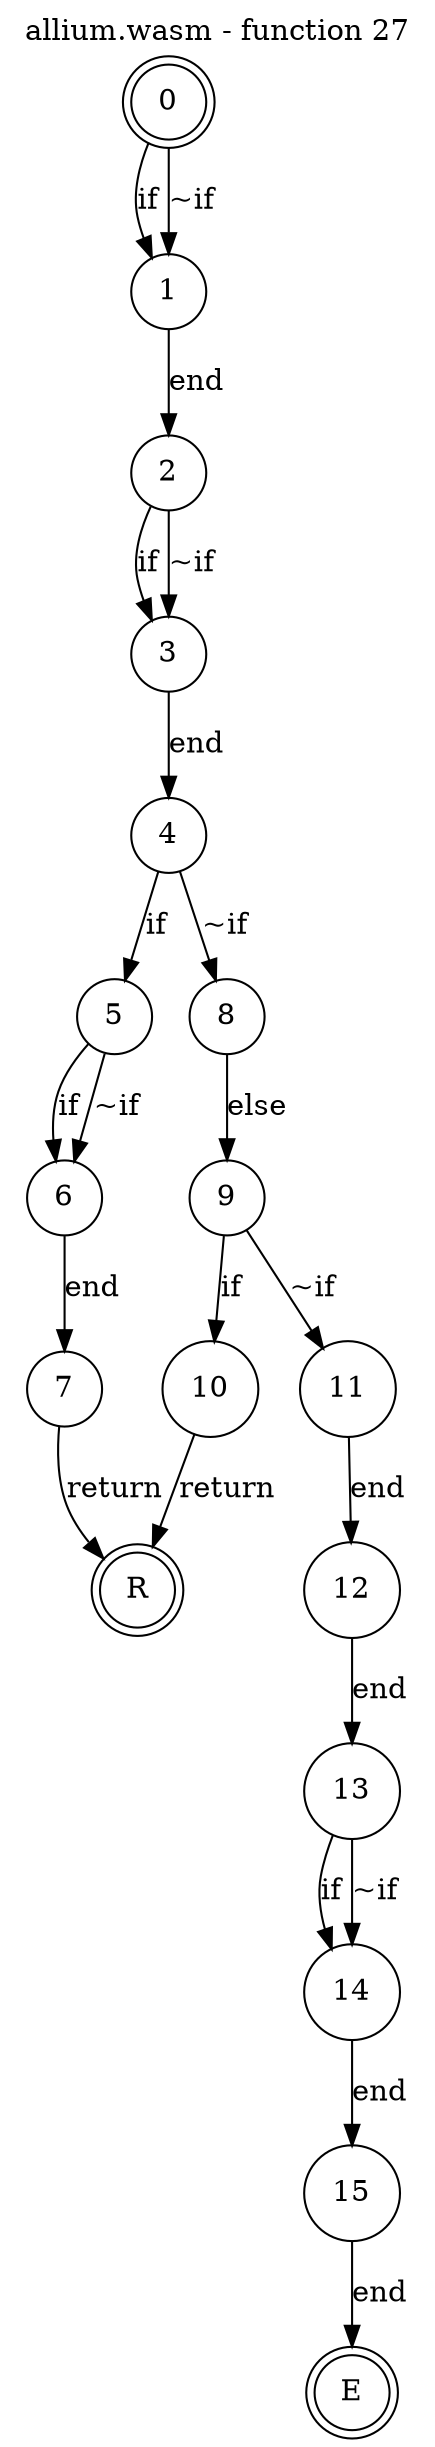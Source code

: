 digraph finite_state_machine {
    label = "allium.wasm - function 27"
    labelloc =  t
    labelfontsize = 16
    labelfontcolor = black
    labelfontname = "Helvetica"
    node [shape = doublecircle]; 0 E R ;
    node [shape = circle];
    0 -> 1[label="if"];
    0 -> 1[label="~if"];
    1 -> 2[label="end"];
    2 -> 3[label="if"];
    2 -> 3[label="~if"];
    3 -> 4[label="end"];
    4 -> 5[label="if"];
    4 -> 8[label="~if"];
    5 -> 6[label="if"];
    5 -> 6[label="~if"];
    6 -> 7[label="end"];
    7 -> R[label="return"];
    8 -> 9[label="else"];
    9 -> 10[label="if"];
    9 -> 11[label="~if"];
    10 -> R[label="return"];
    11 -> 12[label="end"];
    12 -> 13[label="end"];
    13 -> 14[label="if"];
    13 -> 14[label="~if"];
    14 -> 15[label="end"];
    15 -> E[label="end"];
}
